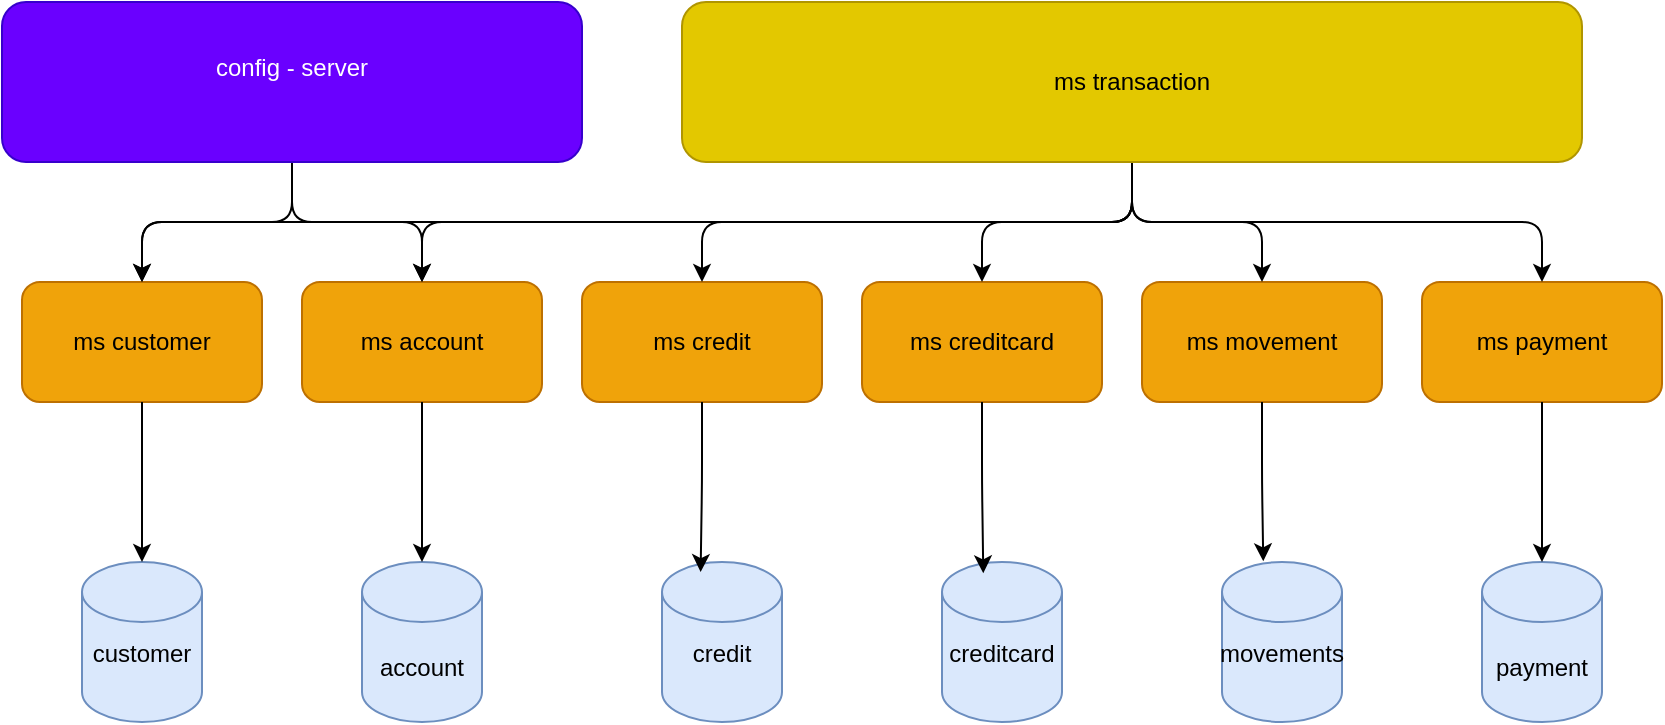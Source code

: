 <mxfile version="26.0.13">
  <diagram name="Página-1" id="DL9Du1Ubln6nXRuuQuPW">
    <mxGraphModel dx="966" dy="431" grid="1" gridSize="10" guides="1" tooltips="1" connect="1" arrows="1" fold="1" page="1" pageScale="1" pageWidth="827" pageHeight="1169" math="0" shadow="0" adaptiveColors="auto">
      <root>
        <mxCell id="0" />
        <mxCell id="1" parent="0" />
        <mxCell id="nCaI8QMBJHaDS-SpAPe8-1" value="customer&lt;div&gt;&lt;br&gt;&lt;/div&gt;" style="shape=cylinder3;whiteSpace=wrap;html=1;boundedLbl=1;backgroundOutline=1;size=15;rounded=1;fillColor=#dae8fc;strokeColor=#6c8ebf;" vertex="1" parent="1">
          <mxGeometry x="120" y="280" width="60" height="80" as="geometry" />
        </mxCell>
        <mxCell id="nCaI8QMBJHaDS-SpAPe8-2" value="account" style="shape=cylinder3;whiteSpace=wrap;html=1;boundedLbl=1;backgroundOutline=1;size=15;rounded=1;fillColor=#dae8fc;strokeColor=#6c8ebf;" vertex="1" parent="1">
          <mxGeometry x="260" y="280" width="60" height="80" as="geometry" />
        </mxCell>
        <mxCell id="nCaI8QMBJHaDS-SpAPe8-3" value="credit&lt;div&gt;&lt;br&gt;&lt;/div&gt;" style="shape=cylinder3;whiteSpace=wrap;html=1;boundedLbl=1;backgroundOutline=1;size=15;rounded=1;fillColor=#dae8fc;strokeColor=#6c8ebf;" vertex="1" parent="1">
          <mxGeometry x="410" y="280" width="60" height="80" as="geometry" />
        </mxCell>
        <mxCell id="nCaI8QMBJHaDS-SpAPe8-4" value="creditcard&lt;div&gt;&lt;br&gt;&lt;/div&gt;" style="shape=cylinder3;whiteSpace=wrap;html=1;boundedLbl=1;backgroundOutline=1;size=15;rounded=1;fillColor=#dae8fc;strokeColor=#6c8ebf;" vertex="1" parent="1">
          <mxGeometry x="550" y="280" width="60" height="80" as="geometry" />
        </mxCell>
        <mxCell id="nCaI8QMBJHaDS-SpAPe8-5" value="movements&lt;div&gt;&lt;br&gt;&lt;/div&gt;" style="shape=cylinder3;whiteSpace=wrap;html=1;boundedLbl=1;backgroundOutline=1;size=15;rounded=1;fillColor=#dae8fc;strokeColor=#6c8ebf;" vertex="1" parent="1">
          <mxGeometry x="690" y="280" width="60" height="80" as="geometry" />
        </mxCell>
        <mxCell id="nCaI8QMBJHaDS-SpAPe8-7" value="payment" style="shape=cylinder3;whiteSpace=wrap;html=1;boundedLbl=1;backgroundOutline=1;size=15;rounded=1;fillColor=#dae8fc;strokeColor=#6c8ebf;" vertex="1" parent="1">
          <mxGeometry x="820" y="280" width="60" height="80" as="geometry" />
        </mxCell>
        <mxCell id="nCaI8QMBJHaDS-SpAPe8-9" value="ms customer" style="rounded=1;whiteSpace=wrap;html=1;fillColor=#f0a30a;fontColor=#000000;strokeColor=#BD7000;" vertex="1" parent="1">
          <mxGeometry x="90" y="140" width="120" height="60" as="geometry" />
        </mxCell>
        <mxCell id="nCaI8QMBJHaDS-SpAPe8-10" value="ms account" style="rounded=1;whiteSpace=wrap;html=1;fillColor=#f0a30a;fontColor=#000000;strokeColor=#BD7000;" vertex="1" parent="1">
          <mxGeometry x="230" y="140" width="120" height="60" as="geometry" />
        </mxCell>
        <mxCell id="nCaI8QMBJHaDS-SpAPe8-11" value="ms credit" style="rounded=1;whiteSpace=wrap;html=1;fillColor=#f0a30a;fontColor=#000000;strokeColor=#BD7000;" vertex="1" parent="1">
          <mxGeometry x="370" y="140" width="120" height="60" as="geometry" />
        </mxCell>
        <mxCell id="nCaI8QMBJHaDS-SpAPe8-12" value="ms creditcard" style="rounded=1;whiteSpace=wrap;html=1;fillColor=#f0a30a;fontColor=#000000;strokeColor=#BD7000;" vertex="1" parent="1">
          <mxGeometry x="510" y="140" width="120" height="60" as="geometry" />
        </mxCell>
        <mxCell id="nCaI8QMBJHaDS-SpAPe8-13" value="ms movement" style="rounded=1;whiteSpace=wrap;html=1;fillColor=#f0a30a;fontColor=#000000;strokeColor=#BD7000;" vertex="1" parent="1">
          <mxGeometry x="650" y="140" width="120" height="60" as="geometry" />
        </mxCell>
        <mxCell id="nCaI8QMBJHaDS-SpAPe8-14" value="ms payment" style="rounded=1;whiteSpace=wrap;html=1;fillColor=#f0a30a;fontColor=#000000;strokeColor=#BD7000;" vertex="1" parent="1">
          <mxGeometry x="790" y="140" width="120" height="60" as="geometry" />
        </mxCell>
        <mxCell id="nCaI8QMBJHaDS-SpAPe8-18" style="edgeStyle=orthogonalEdgeStyle;rounded=1;orthogonalLoop=1;jettySize=auto;html=1;entryX=0.5;entryY=0;entryDx=0;entryDy=0;" edge="1" parent="1" source="nCaI8QMBJHaDS-SpAPe8-15" target="nCaI8QMBJHaDS-SpAPe8-11">
          <mxGeometry relative="1" as="geometry" />
        </mxCell>
        <mxCell id="nCaI8QMBJHaDS-SpAPe8-19" style="edgeStyle=orthogonalEdgeStyle;rounded=1;orthogonalLoop=1;jettySize=auto;html=1;entryX=0.5;entryY=0;entryDx=0;entryDy=0;" edge="1" parent="1" source="nCaI8QMBJHaDS-SpAPe8-15" target="nCaI8QMBJHaDS-SpAPe8-12">
          <mxGeometry relative="1" as="geometry" />
        </mxCell>
        <mxCell id="nCaI8QMBJHaDS-SpAPe8-20" style="edgeStyle=orthogonalEdgeStyle;rounded=1;orthogonalLoop=1;jettySize=auto;html=1;entryX=0.5;entryY=0;entryDx=0;entryDy=0;" edge="1" parent="1" source="nCaI8QMBJHaDS-SpAPe8-15" target="nCaI8QMBJHaDS-SpAPe8-13">
          <mxGeometry relative="1" as="geometry" />
        </mxCell>
        <mxCell id="nCaI8QMBJHaDS-SpAPe8-21" style="edgeStyle=orthogonalEdgeStyle;rounded=1;orthogonalLoop=1;jettySize=auto;html=1;entryX=0.5;entryY=0;entryDx=0;entryDy=0;" edge="1" parent="1" source="nCaI8QMBJHaDS-SpAPe8-15" target="nCaI8QMBJHaDS-SpAPe8-14">
          <mxGeometry relative="1" as="geometry" />
        </mxCell>
        <mxCell id="nCaI8QMBJHaDS-SpAPe8-29" style="edgeStyle=orthogonalEdgeStyle;rounded=1;orthogonalLoop=1;jettySize=auto;html=1;entryX=0.5;entryY=0;entryDx=0;entryDy=0;" edge="1" parent="1" source="nCaI8QMBJHaDS-SpAPe8-15" target="nCaI8QMBJHaDS-SpAPe8-10">
          <mxGeometry relative="1" as="geometry">
            <Array as="points">
              <mxPoint x="645" y="110" />
              <mxPoint x="290" y="110" />
            </Array>
          </mxGeometry>
        </mxCell>
        <mxCell id="nCaI8QMBJHaDS-SpAPe8-30" style="edgeStyle=orthogonalEdgeStyle;rounded=1;orthogonalLoop=1;jettySize=auto;html=1;" edge="1" parent="1" source="nCaI8QMBJHaDS-SpAPe8-15" target="nCaI8QMBJHaDS-SpAPe8-9">
          <mxGeometry relative="1" as="geometry">
            <Array as="points">
              <mxPoint x="645" y="110" />
              <mxPoint x="150" y="110" />
            </Array>
          </mxGeometry>
        </mxCell>
        <mxCell id="nCaI8QMBJHaDS-SpAPe8-15" value="ms transaction" style="rounded=1;whiteSpace=wrap;html=1;fillColor=#e3c800;fontColor=#000000;strokeColor=#B09500;" vertex="1" parent="1">
          <mxGeometry x="420" width="450" height="80" as="geometry" />
        </mxCell>
        <mxCell id="nCaI8QMBJHaDS-SpAPe8-22" style="edgeStyle=orthogonalEdgeStyle;rounded=1;orthogonalLoop=1;jettySize=auto;html=1;entryX=0.5;entryY=0;entryDx=0;entryDy=0;entryPerimeter=0;" edge="1" parent="1" source="nCaI8QMBJHaDS-SpAPe8-9" target="nCaI8QMBJHaDS-SpAPe8-1">
          <mxGeometry relative="1" as="geometry" />
        </mxCell>
        <mxCell id="nCaI8QMBJHaDS-SpAPe8-23" style="edgeStyle=orthogonalEdgeStyle;rounded=1;orthogonalLoop=1;jettySize=auto;html=1;entryX=0.5;entryY=0;entryDx=0;entryDy=0;entryPerimeter=0;" edge="1" parent="1" source="nCaI8QMBJHaDS-SpAPe8-10" target="nCaI8QMBJHaDS-SpAPe8-2">
          <mxGeometry relative="1" as="geometry" />
        </mxCell>
        <mxCell id="nCaI8QMBJHaDS-SpAPe8-24" style="edgeStyle=orthogonalEdgeStyle;rounded=1;orthogonalLoop=1;jettySize=auto;html=1;entryX=0.322;entryY=0.063;entryDx=0;entryDy=0;entryPerimeter=0;" edge="1" parent="1" source="nCaI8QMBJHaDS-SpAPe8-11" target="nCaI8QMBJHaDS-SpAPe8-3">
          <mxGeometry relative="1" as="geometry" />
        </mxCell>
        <mxCell id="nCaI8QMBJHaDS-SpAPe8-25" style="edgeStyle=orthogonalEdgeStyle;rounded=1;orthogonalLoop=1;jettySize=auto;html=1;entryX=0.344;entryY=0.071;entryDx=0;entryDy=0;entryPerimeter=0;" edge="1" parent="1" source="nCaI8QMBJHaDS-SpAPe8-12" target="nCaI8QMBJHaDS-SpAPe8-4">
          <mxGeometry relative="1" as="geometry" />
        </mxCell>
        <mxCell id="nCaI8QMBJHaDS-SpAPe8-26" style="edgeStyle=orthogonalEdgeStyle;rounded=1;orthogonalLoop=1;jettySize=auto;html=1;entryX=0.344;entryY=-0.004;entryDx=0;entryDy=0;entryPerimeter=0;" edge="1" parent="1" source="nCaI8QMBJHaDS-SpAPe8-13" target="nCaI8QMBJHaDS-SpAPe8-5">
          <mxGeometry relative="1" as="geometry" />
        </mxCell>
        <mxCell id="nCaI8QMBJHaDS-SpAPe8-27" style="edgeStyle=orthogonalEdgeStyle;rounded=1;orthogonalLoop=1;jettySize=auto;html=1;entryX=0.5;entryY=0;entryDx=0;entryDy=0;entryPerimeter=0;" edge="1" parent="1" source="nCaI8QMBJHaDS-SpAPe8-14" target="nCaI8QMBJHaDS-SpAPe8-7">
          <mxGeometry relative="1" as="geometry" />
        </mxCell>
        <mxCell id="nCaI8QMBJHaDS-SpAPe8-31" style="edgeStyle=orthogonalEdgeStyle;rounded=1;orthogonalLoop=1;jettySize=auto;html=1;entryX=0.5;entryY=0;entryDx=0;entryDy=0;" edge="1" parent="1" source="nCaI8QMBJHaDS-SpAPe8-28" target="nCaI8QMBJHaDS-SpAPe8-9">
          <mxGeometry relative="1" as="geometry" />
        </mxCell>
        <mxCell id="nCaI8QMBJHaDS-SpAPe8-32" style="edgeStyle=orthogonalEdgeStyle;rounded=1;orthogonalLoop=1;jettySize=auto;html=1;" edge="1" parent="1" source="nCaI8QMBJHaDS-SpAPe8-28" target="nCaI8QMBJHaDS-SpAPe8-10">
          <mxGeometry relative="1" as="geometry" />
        </mxCell>
        <mxCell id="nCaI8QMBJHaDS-SpAPe8-28" value="config - server&lt;div&gt;&lt;br&gt;&lt;/div&gt;" style="rounded=1;whiteSpace=wrap;html=1;fillColor=#6a00ff;fontColor=#ffffff;strokeColor=#3700CC;" vertex="1" parent="1">
          <mxGeometry x="80" width="290" height="80" as="geometry" />
        </mxCell>
      </root>
    </mxGraphModel>
  </diagram>
</mxfile>
